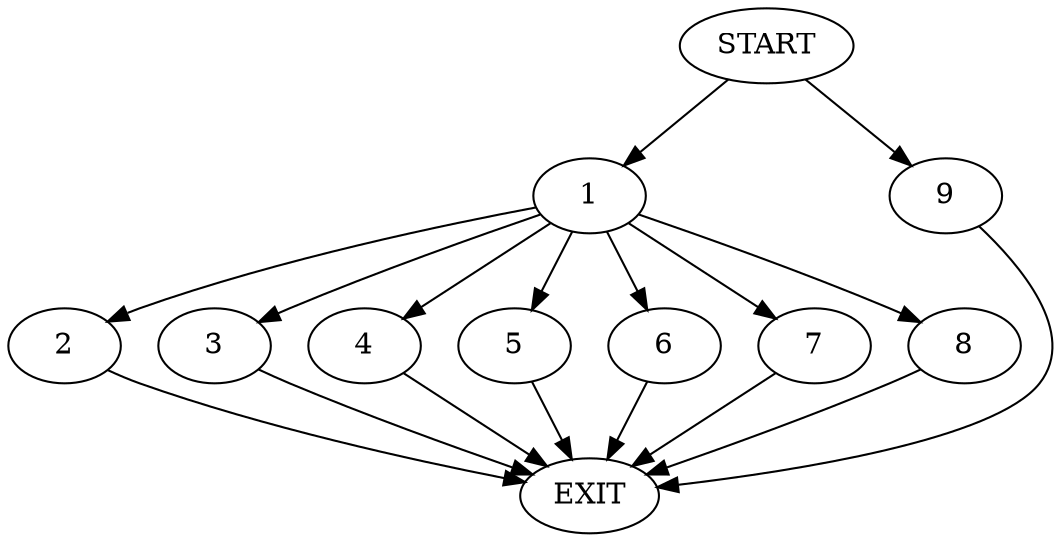 digraph {
0 [label="START"]
10 [label="EXIT"]
0 -> 1
1 -> 2
1 -> 3
1 -> 4
1 -> 5
1 -> 6
1 -> 7
1 -> 8
4 -> 10
2 -> 10
5 -> 10
3 -> 10
6 -> 10
7 -> 10
8 -> 10
0 -> 9
9 -> 10
}
